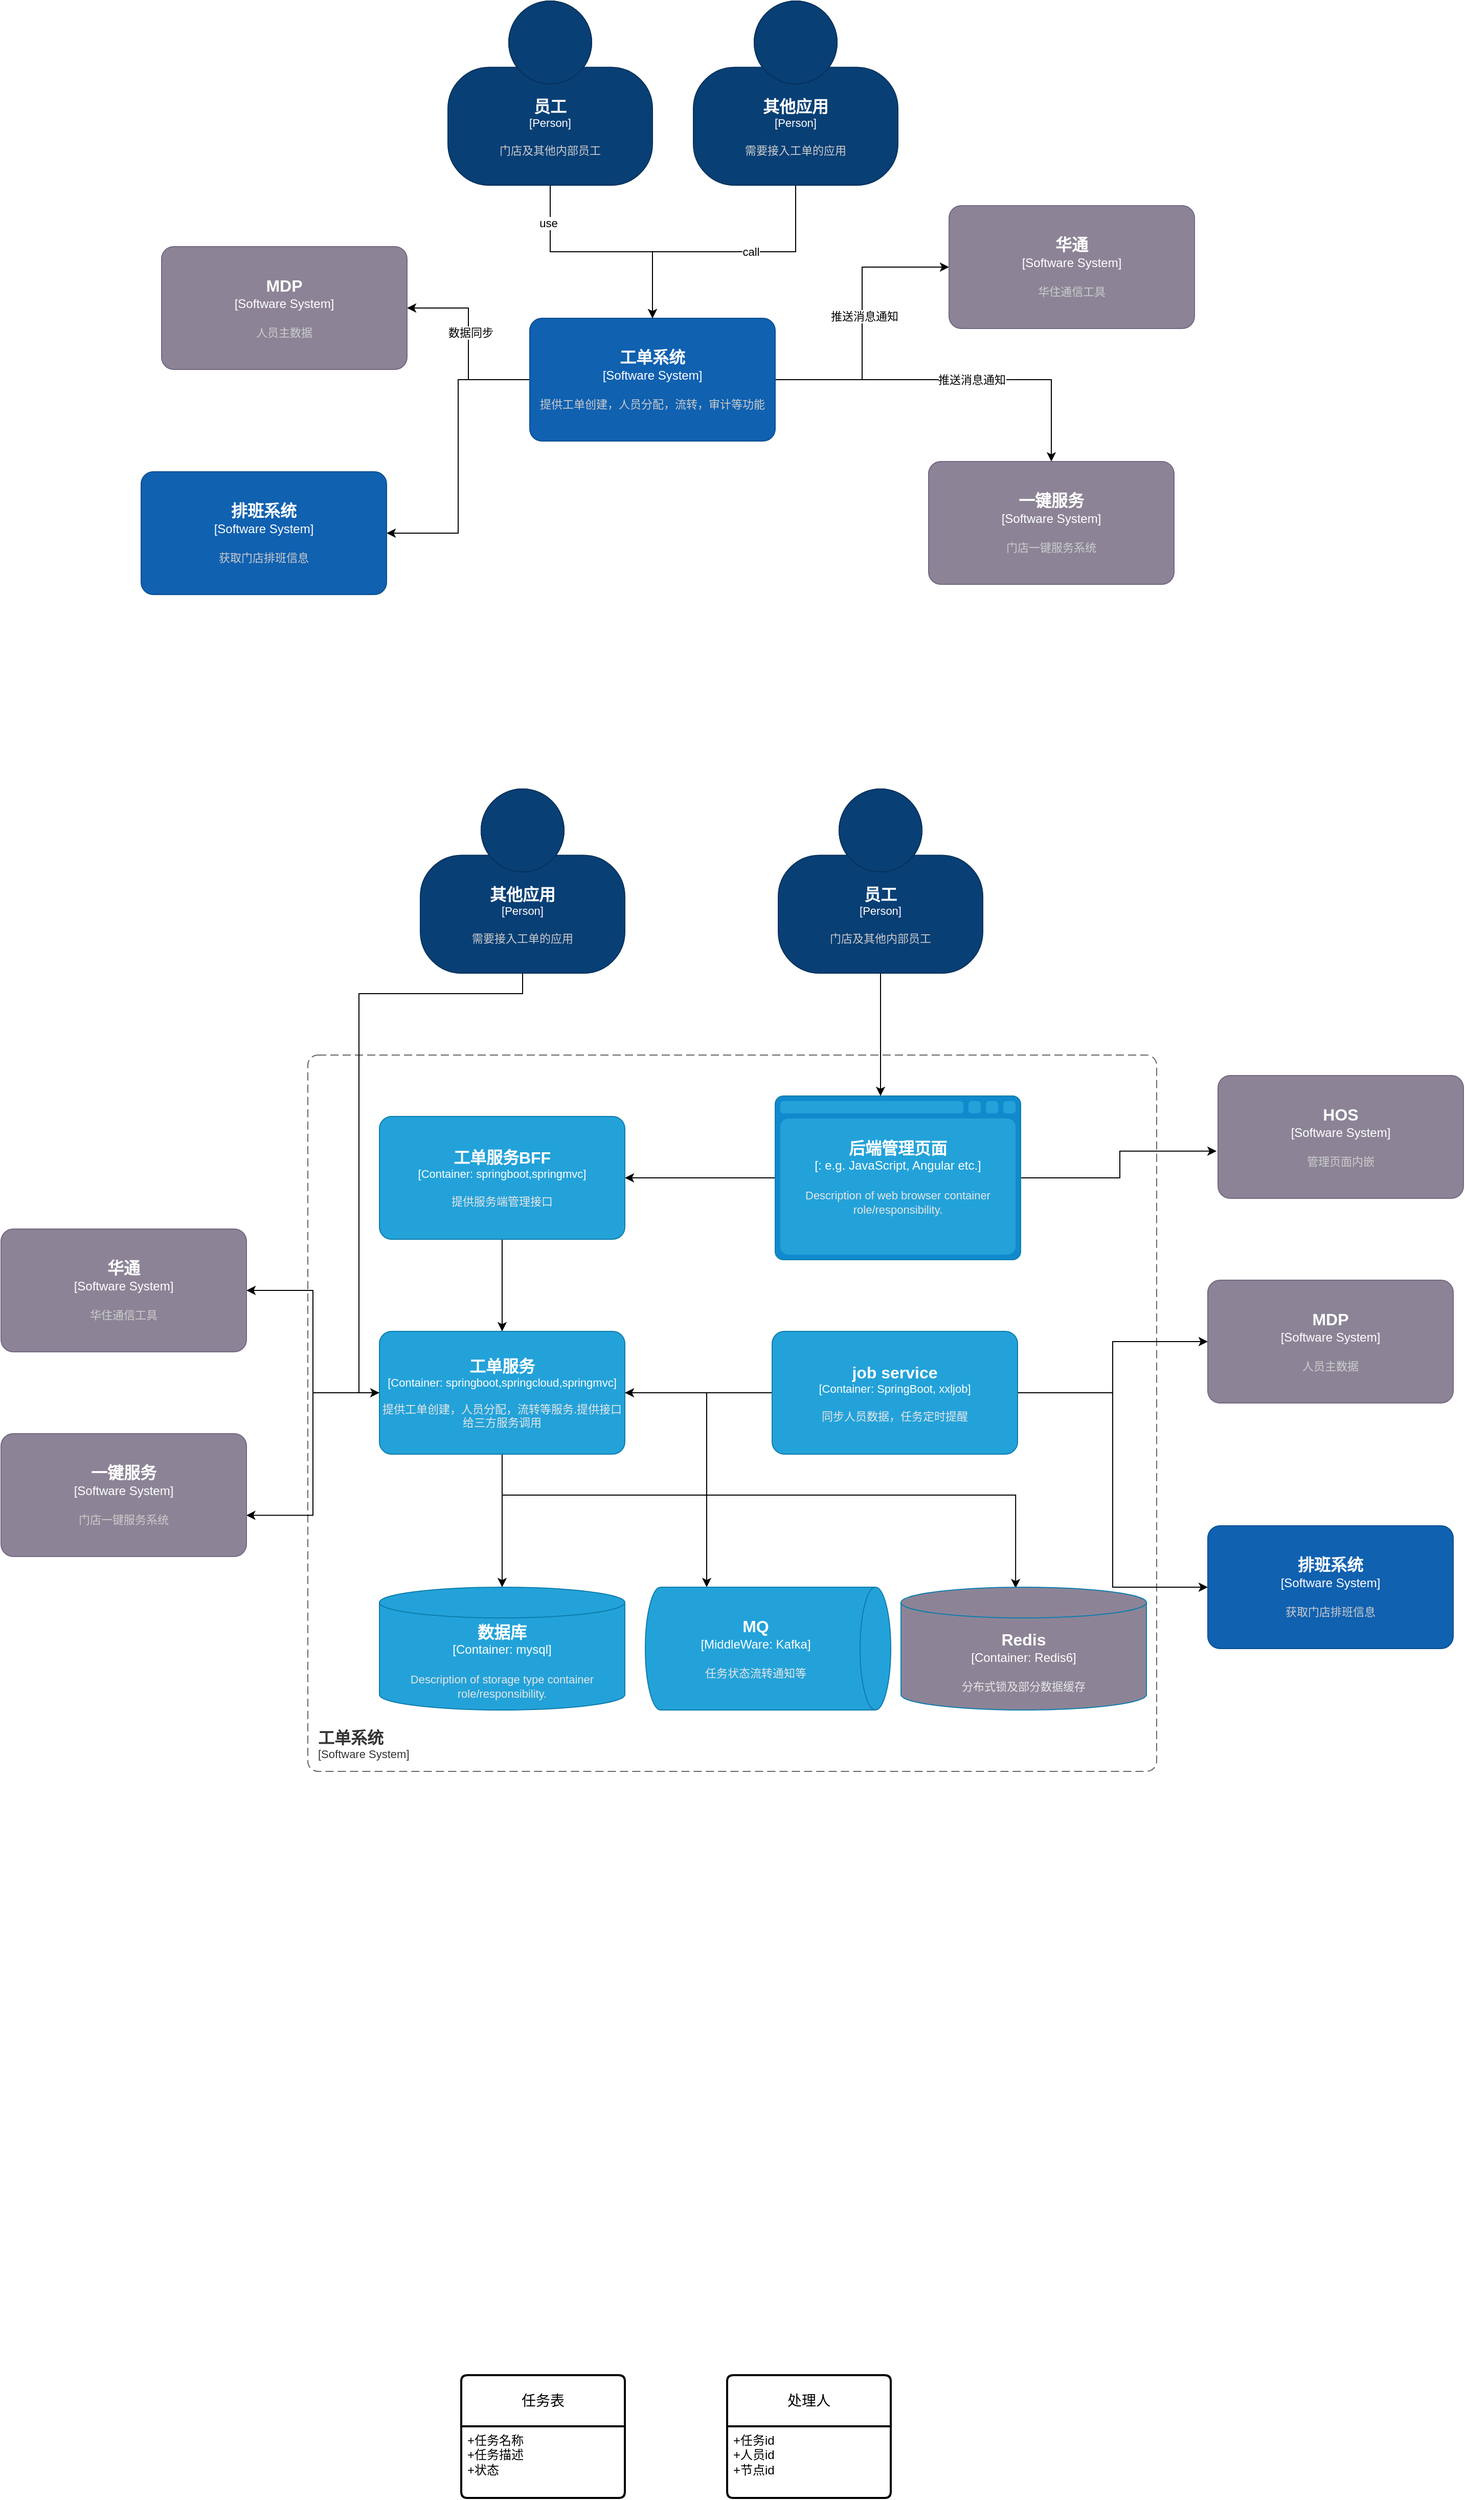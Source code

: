 <mxfile version="21.6.7" type="github">
  <diagram name="第 1 页" id="PIeniqU5bwOCqn_3mpyy">
    <mxGraphModel dx="2148" dy="889" grid="1" gridSize="10" guides="1" tooltips="1" connect="1" arrows="1" fold="1" page="1" pageScale="1" pageWidth="827" pageHeight="1169" math="0" shadow="0">
      <root>
        <mxCell id="0" />
        <mxCell id="1" parent="0" />
        <mxCell id="n75JgGG_GOEfqAFnkDep-7" style="edgeStyle=orthogonalEdgeStyle;rounded=0;orthogonalLoop=1;jettySize=auto;html=1;" edge="1" parent="1" source="n75JgGG_GOEfqAFnkDep-1" target="n75JgGG_GOEfqAFnkDep-4">
          <mxGeometry relative="1" as="geometry" />
        </mxCell>
        <mxCell id="n75JgGG_GOEfqAFnkDep-11" value="推送消息通知" style="edgeLabel;html=1;align=center;verticalAlign=middle;resizable=0;points=[];" vertex="1" connectable="0" parent="n75JgGG_GOEfqAFnkDep-7">
          <mxGeometry x="0.05" y="-2" relative="1" as="geometry">
            <mxPoint as="offset" />
          </mxGeometry>
        </mxCell>
        <mxCell id="n75JgGG_GOEfqAFnkDep-8" style="edgeStyle=orthogonalEdgeStyle;rounded=0;orthogonalLoop=1;jettySize=auto;html=1;" edge="1" parent="1" source="n75JgGG_GOEfqAFnkDep-1" target="n75JgGG_GOEfqAFnkDep-5">
          <mxGeometry relative="1" as="geometry" />
        </mxCell>
        <mxCell id="n75JgGG_GOEfqAFnkDep-12" value="推送消息通知" style="edgeLabel;html=1;align=center;verticalAlign=middle;resizable=0;points=[];" vertex="1" connectable="0" parent="n75JgGG_GOEfqAFnkDep-8">
          <mxGeometry x="0.098" relative="1" as="geometry">
            <mxPoint as="offset" />
          </mxGeometry>
        </mxCell>
        <mxCell id="n75JgGG_GOEfqAFnkDep-9" style="edgeStyle=orthogonalEdgeStyle;rounded=0;orthogonalLoop=1;jettySize=auto;html=1;entryX=1;entryY=0.5;entryDx=0;entryDy=0;entryPerimeter=0;" edge="1" parent="1" source="n75JgGG_GOEfqAFnkDep-1" target="n75JgGG_GOEfqAFnkDep-6">
          <mxGeometry relative="1" as="geometry" />
        </mxCell>
        <mxCell id="n75JgGG_GOEfqAFnkDep-10" value="数据同步" style="edgeLabel;html=1;align=center;verticalAlign=middle;resizable=0;points=[];" vertex="1" connectable="0" parent="n75JgGG_GOEfqAFnkDep-9">
          <mxGeometry x="0.114" y="-2" relative="1" as="geometry">
            <mxPoint as="offset" />
          </mxGeometry>
        </mxCell>
        <mxCell id="n75JgGG_GOEfqAFnkDep-14" style="edgeStyle=orthogonalEdgeStyle;rounded=0;orthogonalLoop=1;jettySize=auto;html=1;entryX=1;entryY=0.5;entryDx=0;entryDy=0;entryPerimeter=0;" edge="1" parent="1" source="n75JgGG_GOEfqAFnkDep-1" target="n75JgGG_GOEfqAFnkDep-13">
          <mxGeometry relative="1" as="geometry" />
        </mxCell>
        <object placeholders="1" c4Name="工单系统" c4Type="Software System" c4Description="提供工单创建，人员分配，流转，审计等功能" label="&lt;font style=&quot;font-size: 16px&quot;&gt;&lt;b&gt;%c4Name%&lt;/b&gt;&lt;/font&gt;&lt;div&gt;[%c4Type%]&lt;/div&gt;&lt;br&gt;&lt;div&gt;&lt;font style=&quot;font-size: 11px&quot;&gt;&lt;font color=&quot;#cccccc&quot;&gt;%c4Description%&lt;/font&gt;&lt;/div&gt;" id="n75JgGG_GOEfqAFnkDep-1">
          <mxCell style="rounded=1;whiteSpace=wrap;html=1;labelBackgroundColor=none;fillColor=#1061B0;fontColor=#ffffff;align=center;arcSize=10;strokeColor=#0D5091;metaEdit=1;resizable=0;points=[[0.25,0,0],[0.5,0,0],[0.75,0,0],[1,0.25,0],[1,0.5,0],[1,0.75,0],[0.75,1,0],[0.5,1,0],[0.25,1,0],[0,0.75,0],[0,0.5,0],[0,0.25,0]];" vertex="1" parent="1">
            <mxGeometry x="177" y="1070" width="240" height="120" as="geometry" />
          </mxCell>
        </object>
        <mxCell id="n75JgGG_GOEfqAFnkDep-3" style="edgeStyle=orthogonalEdgeStyle;rounded=0;orthogonalLoop=1;jettySize=auto;html=1;entryX=0.5;entryY=0;entryDx=0;entryDy=0;entryPerimeter=0;" edge="1" parent="1" source="n75JgGG_GOEfqAFnkDep-2" target="n75JgGG_GOEfqAFnkDep-1">
          <mxGeometry relative="1" as="geometry" />
        </mxCell>
        <mxCell id="n75JgGG_GOEfqAFnkDep-18" value="use" style="edgeLabel;html=1;align=center;verticalAlign=middle;resizable=0;points=[];" vertex="1" connectable="0" parent="n75JgGG_GOEfqAFnkDep-3">
          <mxGeometry x="-0.684" y="-2" relative="1" as="geometry">
            <mxPoint as="offset" />
          </mxGeometry>
        </mxCell>
        <object placeholders="1" c4Name="员工" c4Type="Person" c4Description="门店及其他内部员工" label="&lt;font style=&quot;font-size: 16px&quot;&gt;&lt;b&gt;%c4Name%&lt;/b&gt;&lt;/font&gt;&lt;div&gt;[%c4Type%]&lt;/div&gt;&lt;br&gt;&lt;div&gt;&lt;font style=&quot;font-size: 11px&quot;&gt;&lt;font color=&quot;#cccccc&quot;&gt;%c4Description%&lt;/font&gt;&lt;/div&gt;" id="n75JgGG_GOEfqAFnkDep-2">
          <mxCell style="html=1;fontSize=11;dashed=0;whiteSpace=wrap;fillColor=#083F75;strokeColor=#06315C;fontColor=#ffffff;shape=mxgraph.c4.person2;align=center;metaEdit=1;points=[[0.5,0,0],[1,0.5,0],[1,0.75,0],[0.75,1,0],[0.5,1,0],[0.25,1,0],[0,0.75,0],[0,0.5,0]];resizable=0;" vertex="1" parent="1">
            <mxGeometry x="97" y="760" width="200" height="180" as="geometry" />
          </mxCell>
        </object>
        <object placeholders="1" c4Name="华通" c4Type="Software System" c4Description="华住通信工具" label="&lt;font style=&quot;font-size: 16px&quot;&gt;&lt;b&gt;%c4Name%&lt;/b&gt;&lt;/font&gt;&lt;div&gt;[%c4Type%]&lt;/div&gt;&lt;br&gt;&lt;div&gt;&lt;font style=&quot;font-size: 11px&quot;&gt;&lt;font color=&quot;#cccccc&quot;&gt;%c4Description%&lt;/font&gt;&lt;/div&gt;" id="n75JgGG_GOEfqAFnkDep-4">
          <mxCell style="rounded=1;whiteSpace=wrap;html=1;labelBackgroundColor=none;fillColor=#8C8496;fontColor=#ffffff;align=center;arcSize=10;strokeColor=#736782;metaEdit=1;resizable=0;points=[[0.25,0,0],[0.5,0,0],[0.75,0,0],[1,0.25,0],[1,0.5,0],[1,0.75,0],[0.75,1,0],[0.5,1,0],[0.25,1,0],[0,0.75,0],[0,0.5,0],[0,0.25,0]];" vertex="1" parent="1">
            <mxGeometry x="587" y="960" width="240" height="120" as="geometry" />
          </mxCell>
        </object>
        <object placeholders="1" c4Name="一键服务" c4Type="Software System" c4Description="门店一键服务系统" label="&lt;font style=&quot;font-size: 16px&quot;&gt;&lt;b&gt;%c4Name%&lt;/b&gt;&lt;/font&gt;&lt;div&gt;[%c4Type%]&lt;/div&gt;&lt;br&gt;&lt;div&gt;&lt;font style=&quot;font-size: 11px&quot;&gt;&lt;font color=&quot;#cccccc&quot;&gt;%c4Description%&lt;/font&gt;&lt;/div&gt;" id="n75JgGG_GOEfqAFnkDep-5">
          <mxCell style="rounded=1;whiteSpace=wrap;html=1;labelBackgroundColor=none;fillColor=#8C8496;fontColor=#ffffff;align=center;arcSize=10;strokeColor=#736782;metaEdit=1;resizable=0;points=[[0.25,0,0],[0.5,0,0],[0.75,0,0],[1,0.25,0],[1,0.5,0],[1,0.75,0],[0.75,1,0],[0.5,1,0],[0.25,1,0],[0,0.75,0],[0,0.5,0],[0,0.25,0]];" vertex="1" parent="1">
            <mxGeometry x="567" y="1210" width="240" height="120" as="geometry" />
          </mxCell>
        </object>
        <object placeholders="1" c4Name="MDP" c4Type="Software System" c4Description="人员主数据" label="&lt;font style=&quot;font-size: 16px&quot;&gt;&lt;b&gt;%c4Name%&lt;/b&gt;&lt;/font&gt;&lt;div&gt;[%c4Type%]&lt;/div&gt;&lt;br&gt;&lt;div&gt;&lt;font style=&quot;font-size: 11px&quot;&gt;&lt;font color=&quot;#cccccc&quot;&gt;%c4Description%&lt;/font&gt;&lt;/div&gt;" id="n75JgGG_GOEfqAFnkDep-6">
          <mxCell style="rounded=1;whiteSpace=wrap;html=1;labelBackgroundColor=none;fillColor=#8C8496;fontColor=#ffffff;align=center;arcSize=10;strokeColor=#736782;metaEdit=1;resizable=0;points=[[0.25,0,0],[0.5,0,0],[0.75,0,0],[1,0.25,0],[1,0.5,0],[1,0.75,0],[0.75,1,0],[0.5,1,0],[0.25,1,0],[0,0.75,0],[0,0.5,0],[0,0.25,0]];" vertex="1" parent="1">
            <mxGeometry x="-183" y="1000" width="240" height="120" as="geometry" />
          </mxCell>
        </object>
        <object placeholders="1" c4Name="排班系统" c4Type="Software System" c4Description="获取门店排班信息" label="&lt;font style=&quot;font-size: 16px&quot;&gt;&lt;b&gt;%c4Name%&lt;/b&gt;&lt;/font&gt;&lt;div&gt;[%c4Type%]&lt;/div&gt;&lt;br&gt;&lt;div&gt;&lt;font style=&quot;font-size: 11px&quot;&gt;&lt;font color=&quot;#cccccc&quot;&gt;%c4Description%&lt;/font&gt;&lt;/div&gt;" id="n75JgGG_GOEfqAFnkDep-13">
          <mxCell style="rounded=1;whiteSpace=wrap;html=1;labelBackgroundColor=none;fillColor=#1061B0;fontColor=#ffffff;align=center;arcSize=10;strokeColor=#0D5091;metaEdit=1;resizable=0;points=[[0.25,0,0],[0.5,0,0],[0.75,0,0],[1,0.25,0],[1,0.5,0],[1,0.75,0],[0.75,1,0],[0.5,1,0],[0.25,1,0],[0,0.75,0],[0,0.5,0],[0,0.25,0]];" vertex="1" parent="1">
            <mxGeometry x="-203" y="1220" width="240" height="120" as="geometry" />
          </mxCell>
        </object>
        <mxCell id="n75JgGG_GOEfqAFnkDep-16" style="edgeStyle=orthogonalEdgeStyle;rounded=0;orthogonalLoop=1;jettySize=auto;html=1;entryX=0.5;entryY=0;entryDx=0;entryDy=0;entryPerimeter=0;" edge="1" parent="1" source="n75JgGG_GOEfqAFnkDep-15" target="n75JgGG_GOEfqAFnkDep-1">
          <mxGeometry relative="1" as="geometry" />
        </mxCell>
        <mxCell id="n75JgGG_GOEfqAFnkDep-17" value="call" style="edgeLabel;html=1;align=center;verticalAlign=middle;resizable=0;points=[];" vertex="1" connectable="0" parent="n75JgGG_GOEfqAFnkDep-16">
          <mxGeometry x="-0.193" relative="1" as="geometry">
            <mxPoint as="offset" />
          </mxGeometry>
        </mxCell>
        <object placeholders="1" c4Name="其他应用" c4Type="Person" c4Description="需要接入工单的应用" label="&lt;font style=&quot;font-size: 16px&quot;&gt;&lt;b&gt;%c4Name%&lt;/b&gt;&lt;/font&gt;&lt;div&gt;[%c4Type%]&lt;/div&gt;&lt;br&gt;&lt;div&gt;&lt;font style=&quot;font-size: 11px&quot;&gt;&lt;font color=&quot;#cccccc&quot;&gt;%c4Description%&lt;/font&gt;&lt;/div&gt;" id="n75JgGG_GOEfqAFnkDep-15">
          <mxCell style="html=1;fontSize=11;dashed=0;whiteSpace=wrap;fillColor=#083F75;strokeColor=#06315C;fontColor=#ffffff;shape=mxgraph.c4.person2;align=center;metaEdit=1;points=[[0.5,0,0],[1,0.5,0],[1,0.75,0],[0.75,1,0],[0.5,1,0],[0.25,1,0],[0,0.75,0],[0,0.5,0]];resizable=0;" vertex="1" parent="1">
            <mxGeometry x="337" y="760" width="200" height="180" as="geometry" />
          </mxCell>
        </object>
        <object placeholders="1" c4Name="工单系统" c4Type="SystemScopeBoundary" c4Application="Software System" label="&lt;font style=&quot;font-size: 16px&quot;&gt;&lt;b&gt;&lt;div style=&quot;text-align: left&quot;&gt;%c4Name%&lt;/div&gt;&lt;/b&gt;&lt;/font&gt;&lt;div style=&quot;text-align: left&quot;&gt;[%c4Application%]&lt;/div&gt;" id="n75JgGG_GOEfqAFnkDep-19">
          <mxCell style="rounded=1;fontSize=11;whiteSpace=wrap;html=1;dashed=1;arcSize=20;fillColor=none;strokeColor=#666666;fontColor=#333333;labelBackgroundColor=none;align=left;verticalAlign=bottom;labelBorderColor=none;spacingTop=0;spacing=10;dashPattern=8 4;metaEdit=1;rotatable=0;perimeter=rectanglePerimeter;noLabel=0;labelPadding=0;allowArrows=0;connectable=0;expand=0;recursiveResize=0;editable=1;pointerEvents=0;absoluteArcSize=1;points=[[0.25,0,0],[0.5,0,0],[0.75,0,0],[1,0.25,0],[1,0.5,0],[1,0.75,0],[0.75,1,0],[0.5,1,0],[0.25,1,0],[0,0.75,0],[0,0.5,0],[0,0.25,0]];" vertex="1" parent="1">
            <mxGeometry x="-40" y="1790" width="830" height="700" as="geometry" />
          </mxCell>
        </object>
        <mxCell id="n75JgGG_GOEfqAFnkDep-55" style="edgeStyle=orthogonalEdgeStyle;rounded=0;orthogonalLoop=1;jettySize=auto;html=1;entryX=0.999;entryY=0.665;entryDx=0;entryDy=0;entryPerimeter=0;" edge="1" parent="1" source="n75JgGG_GOEfqAFnkDep-20" target="n75JgGG_GOEfqAFnkDep-54">
          <mxGeometry relative="1" as="geometry" />
        </mxCell>
        <mxCell id="n75JgGG_GOEfqAFnkDep-57" style="edgeStyle=orthogonalEdgeStyle;rounded=0;orthogonalLoop=1;jettySize=auto;html=1;" edge="1" parent="1" source="n75JgGG_GOEfqAFnkDep-20" target="n75JgGG_GOEfqAFnkDep-21">
          <mxGeometry relative="1" as="geometry" />
        </mxCell>
        <mxCell id="n75JgGG_GOEfqAFnkDep-58" style="edgeStyle=orthogonalEdgeStyle;rounded=0;orthogonalLoop=1;jettySize=auto;html=1;" edge="1" parent="1" source="n75JgGG_GOEfqAFnkDep-20" target="n75JgGG_GOEfqAFnkDep-22">
          <mxGeometry relative="1" as="geometry">
            <Array as="points">
              <mxPoint x="350" y="2120" />
            </Array>
          </mxGeometry>
        </mxCell>
        <mxCell id="n75JgGG_GOEfqAFnkDep-61" style="edgeStyle=orthogonalEdgeStyle;rounded=0;orthogonalLoop=1;jettySize=auto;html=1;entryX=1;entryY=0.5;entryDx=0;entryDy=0;entryPerimeter=0;" edge="1" parent="1" source="n75JgGG_GOEfqAFnkDep-20" target="n75JgGG_GOEfqAFnkDep-53">
          <mxGeometry relative="1" as="geometry" />
        </mxCell>
        <mxCell id="n75JgGG_GOEfqAFnkDep-63" style="edgeStyle=orthogonalEdgeStyle;rounded=0;orthogonalLoop=1;jettySize=auto;html=1;entryX=0.467;entryY=0.008;entryDx=0;entryDy=0;entryPerimeter=0;" edge="1" parent="1" source="n75JgGG_GOEfqAFnkDep-20" target="n75JgGG_GOEfqAFnkDep-62">
          <mxGeometry relative="1" as="geometry">
            <Array as="points">
              <mxPoint x="150" y="2220" />
              <mxPoint x="652" y="2220" />
            </Array>
          </mxGeometry>
        </mxCell>
        <object placeholders="1" c4Name="工单服务" c4Type="Container" c4Technology="springboot,springcloud,springmvc" c4Description="提供工单创建，人员分配，流转等服务.提供接口给三方服务调用" label="&lt;font style=&quot;font-size: 16px&quot;&gt;&lt;b&gt;%c4Name%&lt;/b&gt;&lt;/font&gt;&lt;div&gt;[%c4Type%: %c4Technology%]&lt;/div&gt;&lt;br&gt;&lt;div&gt;&lt;font style=&quot;font-size: 11px&quot;&gt;&lt;font color=&quot;#E6E6E6&quot;&gt;%c4Description%&lt;/font&gt;&lt;/div&gt;" id="n75JgGG_GOEfqAFnkDep-20">
          <mxCell style="rounded=1;whiteSpace=wrap;html=1;fontSize=11;labelBackgroundColor=none;fillColor=#23A2D9;fontColor=#ffffff;align=center;arcSize=10;strokeColor=#0E7DAD;metaEdit=1;resizable=0;points=[[0.25,0,0],[0.5,0,0],[0.75,0,0],[1,0.25,0],[1,0.5,0],[1,0.75,0],[0.75,1,0],[0.5,1,0],[0.25,1,0],[0,0.75,0],[0,0.5,0],[0,0.25,0]];" vertex="1" parent="1">
            <mxGeometry x="30" y="2060" width="240" height="120" as="geometry" />
          </mxCell>
        </object>
        <object placeholders="1" c4Type="数据库" c4Container="Container" c4Technology="mysql" c4Description="Description of storage type container role/responsibility." label="&lt;font style=&quot;font-size: 16px&quot;&gt;&lt;b&gt;%c4Type%&lt;/b&gt;&lt;/font&gt;&lt;div&gt;[%c4Container%:&amp;nbsp;%c4Technology%]&lt;/div&gt;&lt;br&gt;&lt;div&gt;&lt;font style=&quot;font-size: 11px&quot;&gt;&lt;font color=&quot;#E6E6E6&quot;&gt;%c4Description%&lt;/font&gt;&lt;/div&gt;" id="n75JgGG_GOEfqAFnkDep-21">
          <mxCell style="shape=cylinder3;size=15;whiteSpace=wrap;html=1;boundedLbl=1;rounded=0;labelBackgroundColor=none;fillColor=#23A2D9;fontSize=12;fontColor=#ffffff;align=center;strokeColor=#0E7DAD;metaEdit=1;points=[[0.5,0,0],[1,0.25,0],[1,0.5,0],[1,0.75,0],[0.5,1,0],[0,0.75,0],[0,0.5,0],[0,0.25,0]];resizable=0;" vertex="1" parent="1">
            <mxGeometry x="30" y="2310" width="240" height="120" as="geometry" />
          </mxCell>
        </object>
        <object placeholders="1" c4Type="MQ" c4Container="MiddleWare" c4Technology="Kafka" c4Description="任务状态流转通知等" label="&lt;font style=&quot;font-size: 16px&quot;&gt;&lt;b&gt;%c4Type%&lt;/b&gt;&lt;/font&gt;&lt;div&gt;[%c4Container%:&amp;nbsp;%c4Technology%]&lt;/div&gt;&lt;br&gt;&lt;div&gt;&lt;font style=&quot;font-size: 11px&quot;&gt;&lt;font color=&quot;#E6E6E6&quot;&gt;%c4Description%&lt;/font&gt;&lt;/div&gt;" id="n75JgGG_GOEfqAFnkDep-22">
          <mxCell style="shape=cylinder3;size=15;direction=south;whiteSpace=wrap;html=1;boundedLbl=1;rounded=0;labelBackgroundColor=none;fillColor=#23A2D9;fontSize=12;fontColor=#ffffff;align=center;strokeColor=#0E7DAD;metaEdit=1;points=[[0.5,0,0],[1,0.25,0],[1,0.5,0],[1,0.75,0],[0.5,1,0],[0,0.75,0],[0,0.5,0],[0,0.25,0]];resizable=0;" vertex="1" parent="1">
            <mxGeometry x="290" y="2310" width="240" height="120" as="geometry" />
          </mxCell>
        </object>
        <mxCell id="n75JgGG_GOEfqAFnkDep-69" style="edgeStyle=orthogonalEdgeStyle;rounded=0;orthogonalLoop=1;jettySize=auto;html=1;entryX=1;entryY=0.5;entryDx=0;entryDy=0;entryPerimeter=0;" edge="1" parent="1" source="n75JgGG_GOEfqAFnkDep-23" target="n75JgGG_GOEfqAFnkDep-33">
          <mxGeometry relative="1" as="geometry" />
        </mxCell>
        <mxCell id="n75JgGG_GOEfqAFnkDep-72" style="edgeStyle=orthogonalEdgeStyle;rounded=0;orthogonalLoop=1;jettySize=auto;html=1;entryX=-0.006;entryY=0.616;entryDx=0;entryDy=0;entryPerimeter=0;" edge="1" parent="1" source="n75JgGG_GOEfqAFnkDep-23" target="n75JgGG_GOEfqAFnkDep-71">
          <mxGeometry relative="1" as="geometry">
            <Array as="points">
              <mxPoint x="754" y="1910" />
              <mxPoint x="754" y="1884" />
            </Array>
          </mxGeometry>
        </mxCell>
        <object placeholders="1" c4Type="后端管理页面" c4Container="" c4Technology="e.g. JavaScript, Angular etc." c4Description="Description of web browser container role/responsibility." label="&lt;font style=&quot;font-size: 16px&quot;&gt;&lt;b&gt;%c4Type%&lt;/b&gt;&lt;/font&gt;&lt;div&gt;[%c4Container%:&amp;nbsp;%c4Technology%]&lt;/div&gt;&lt;br&gt;&lt;div&gt;&lt;font style=&quot;font-size: 11px&quot;&gt;&lt;font color=&quot;#E6E6E6&quot;&gt;%c4Description%&lt;/font&gt;&lt;/div&gt;" id="n75JgGG_GOEfqAFnkDep-23">
          <mxCell style="shape=mxgraph.c4.webBrowserContainer2;whiteSpace=wrap;html=1;boundedLbl=1;rounded=0;labelBackgroundColor=none;strokeColor=#118ACD;fillColor=#23A2D9;strokeColor=#118ACD;strokeColor2=#0E7DAD;fontSize=12;fontColor=#ffffff;align=center;metaEdit=1;points=[[0.5,0,0],[1,0.25,0],[1,0.5,0],[1,0.75,0],[0.5,1,0],[0,0.75,0],[0,0.5,0],[0,0.25,0]];resizable=0;" vertex="1" parent="1">
            <mxGeometry x="417" y="1830" width="240" height="160" as="geometry" />
          </mxCell>
        </object>
        <mxCell id="n75JgGG_GOEfqAFnkDep-31" style="edgeStyle=orthogonalEdgeStyle;rounded=0;orthogonalLoop=1;jettySize=auto;html=1;entryX=0;entryY=0.5;entryDx=0;entryDy=0;entryPerimeter=0;" edge="1" parent="1" source="n75JgGG_GOEfqAFnkDep-24" target="n75JgGG_GOEfqAFnkDep-30">
          <mxGeometry relative="1" as="geometry" />
        </mxCell>
        <mxCell id="n75JgGG_GOEfqAFnkDep-39" style="edgeStyle=orthogonalEdgeStyle;rounded=0;orthogonalLoop=1;jettySize=auto;html=1;entryX=0;entryY=0.5;entryDx=0;entryDy=0;entryPerimeter=0;" edge="1" parent="1" source="n75JgGG_GOEfqAFnkDep-24" target="n75JgGG_GOEfqAFnkDep-38">
          <mxGeometry relative="1" as="geometry" />
        </mxCell>
        <mxCell id="n75JgGG_GOEfqAFnkDep-56" style="edgeStyle=orthogonalEdgeStyle;rounded=0;orthogonalLoop=1;jettySize=auto;html=1;entryX=1;entryY=0.5;entryDx=0;entryDy=0;entryPerimeter=0;" edge="1" parent="1" source="n75JgGG_GOEfqAFnkDep-24" target="n75JgGG_GOEfqAFnkDep-20">
          <mxGeometry relative="1" as="geometry" />
        </mxCell>
        <object placeholders="1" c4Name="job service" c4Type="Container" c4Technology="SpringBoot, xxljob" c4Description="同步人员数据，任务定时提醒" label="&lt;font style=&quot;font-size: 16px&quot;&gt;&lt;b&gt;%c4Name%&lt;/b&gt;&lt;/font&gt;&lt;div&gt;[%c4Type%: %c4Technology%]&lt;/div&gt;&lt;br&gt;&lt;div&gt;&lt;font style=&quot;font-size: 11px&quot;&gt;&lt;font color=&quot;#E6E6E6&quot;&gt;%c4Description%&lt;/font&gt;&lt;/div&gt;" id="n75JgGG_GOEfqAFnkDep-24">
          <mxCell style="rounded=1;whiteSpace=wrap;html=1;fontSize=11;labelBackgroundColor=none;fillColor=#23A2D9;fontColor=#ffffff;align=center;arcSize=10;strokeColor=#0E7DAD;metaEdit=1;resizable=0;points=[[0.25,0,0],[0.5,0,0],[0.75,0,0],[1,0.25,0],[1,0.5,0],[1,0.75,0],[0.75,1,0],[0.5,1,0],[0.25,1,0],[0,0.75,0],[0,0.5,0],[0,0.25,0]];" vertex="1" parent="1">
            <mxGeometry x="414" y="2060" width="240" height="120" as="geometry" />
          </mxCell>
        </object>
        <object placeholders="1" c4Name="MDP" c4Type="Software System" c4Description="人员主数据" label="&lt;font style=&quot;font-size: 16px&quot;&gt;&lt;b&gt;%c4Name%&lt;/b&gt;&lt;/font&gt;&lt;div&gt;[%c4Type%]&lt;/div&gt;&lt;br&gt;&lt;div&gt;&lt;font style=&quot;font-size: 11px&quot;&gt;&lt;font color=&quot;#cccccc&quot;&gt;%c4Description%&lt;/font&gt;&lt;/div&gt;" id="n75JgGG_GOEfqAFnkDep-30">
          <mxCell style="rounded=1;whiteSpace=wrap;html=1;labelBackgroundColor=none;fillColor=#8C8496;fontColor=#ffffff;align=center;arcSize=10;strokeColor=#736782;metaEdit=1;resizable=0;points=[[0.25,0,0],[0.5,0,0],[0.75,0,0],[1,0.25,0],[1,0.5,0],[1,0.75,0],[0.75,1,0],[0.5,1,0],[0.25,1,0],[0,0.75,0],[0,0.5,0],[0,0.25,0]];" vertex="1" parent="1">
            <mxGeometry x="840" y="2010" width="240" height="120" as="geometry" />
          </mxCell>
        </object>
        <mxCell id="n75JgGG_GOEfqAFnkDep-68" style="edgeStyle=orthogonalEdgeStyle;rounded=0;orthogonalLoop=1;jettySize=auto;html=1;entryX=0.5;entryY=0;entryDx=0;entryDy=0;entryPerimeter=0;" edge="1" parent="1" source="n75JgGG_GOEfqAFnkDep-33" target="n75JgGG_GOEfqAFnkDep-20">
          <mxGeometry relative="1" as="geometry" />
        </mxCell>
        <object placeholders="1" c4Name="工单服务BFF" c4Type="Container" c4Technology="springboot,springmvc" c4Description="提供服务端管理接口" label="&lt;font style=&quot;font-size: 16px&quot;&gt;&lt;b&gt;%c4Name%&lt;/b&gt;&lt;/font&gt;&lt;div&gt;[%c4Type%: %c4Technology%]&lt;/div&gt;&lt;br&gt;&lt;div&gt;&lt;font style=&quot;font-size: 11px&quot;&gt;&lt;font color=&quot;#E6E6E6&quot;&gt;%c4Description%&lt;/font&gt;&lt;/div&gt;" id="n75JgGG_GOEfqAFnkDep-33">
          <mxCell style="rounded=1;whiteSpace=wrap;html=1;fontSize=11;labelBackgroundColor=none;fillColor=#23A2D9;fontColor=#ffffff;align=center;arcSize=10;strokeColor=#0E7DAD;metaEdit=1;resizable=0;points=[[0.25,0,0],[0.5,0,0],[0.75,0,0],[1,0.25,0],[1,0.5,0],[1,0.75,0],[0.75,1,0],[0.5,1,0],[0.25,1,0],[0,0.75,0],[0,0.5,0],[0,0.25,0]];" vertex="1" parent="1">
            <mxGeometry x="30" y="1850" width="240" height="120" as="geometry" />
          </mxCell>
        </object>
        <object placeholders="1" c4Name="排班系统" c4Type="Software System" c4Description="获取门店排班信息" label="&lt;font style=&quot;font-size: 16px&quot;&gt;&lt;b&gt;%c4Name%&lt;/b&gt;&lt;/font&gt;&lt;div&gt;[%c4Type%]&lt;/div&gt;&lt;br&gt;&lt;div&gt;&lt;font style=&quot;font-size: 11px&quot;&gt;&lt;font color=&quot;#cccccc&quot;&gt;%c4Description%&lt;/font&gt;&lt;/div&gt;" id="n75JgGG_GOEfqAFnkDep-38">
          <mxCell style="rounded=1;whiteSpace=wrap;html=1;labelBackgroundColor=none;fillColor=#1061B0;fontColor=#ffffff;align=center;arcSize=10;strokeColor=#0D5091;metaEdit=1;resizable=0;points=[[0.25,0,0],[0.5,0,0],[0.75,0,0],[1,0.25,0],[1,0.5,0],[1,0.75,0],[0.75,1,0],[0.5,1,0],[0.25,1,0],[0,0.75,0],[0,0.5,0],[0,0.25,0]];" vertex="1" parent="1">
            <mxGeometry x="840" y="2250" width="240" height="120" as="geometry" />
          </mxCell>
        </object>
        <object placeholders="1" c4Name="华通" c4Type="Software System" c4Description="华住通信工具" label="&lt;font style=&quot;font-size: 16px&quot;&gt;&lt;b&gt;%c4Name%&lt;/b&gt;&lt;/font&gt;&lt;div&gt;[%c4Type%]&lt;/div&gt;&lt;br&gt;&lt;div&gt;&lt;font style=&quot;font-size: 11px&quot;&gt;&lt;font color=&quot;#cccccc&quot;&gt;%c4Description%&lt;/font&gt;&lt;/div&gt;" id="n75JgGG_GOEfqAFnkDep-53">
          <mxCell style="rounded=1;whiteSpace=wrap;html=1;labelBackgroundColor=none;fillColor=#8C8496;fontColor=#ffffff;align=center;arcSize=10;strokeColor=#736782;metaEdit=1;resizable=0;points=[[0.25,0,0],[0.5,0,0],[0.75,0,0],[1,0.25,0],[1,0.5,0],[1,0.75,0],[0.75,1,0],[0.5,1,0],[0.25,1,0],[0,0.75,0],[0,0.5,0],[0,0.25,0]];" vertex="1" parent="1">
            <mxGeometry x="-340" y="1960" width="240" height="120" as="geometry" />
          </mxCell>
        </object>
        <object placeholders="1" c4Name="一键服务" c4Type="Software System" c4Description="门店一键服务系统" label="&lt;font style=&quot;font-size: 16px&quot;&gt;&lt;b&gt;%c4Name%&lt;/b&gt;&lt;/font&gt;&lt;div&gt;[%c4Type%]&lt;/div&gt;&lt;br&gt;&lt;div&gt;&lt;font style=&quot;font-size: 11px&quot;&gt;&lt;font color=&quot;#cccccc&quot;&gt;%c4Description%&lt;/font&gt;&lt;/div&gt;" id="n75JgGG_GOEfqAFnkDep-54">
          <mxCell style="rounded=1;whiteSpace=wrap;html=1;labelBackgroundColor=none;fillColor=#8C8496;fontColor=#ffffff;align=center;arcSize=10;strokeColor=#736782;metaEdit=1;resizable=0;points=[[0.25,0,0],[0.5,0,0],[0.75,0,0],[1,0.25,0],[1,0.5,0],[1,0.75,0],[0.75,1,0],[0.5,1,0],[0.25,1,0],[0,0.75,0],[0,0.5,0],[0,0.25,0]];" vertex="1" parent="1">
            <mxGeometry x="-340" y="2160" width="240" height="120" as="geometry" />
          </mxCell>
        </object>
        <object placeholders="1" c4Type="Redis" c4Container="Container" c4Technology="Redis6" c4Description="分布式锁及部分数据缓存" label="&lt;font style=&quot;font-size: 16px&quot;&gt;&lt;b&gt;%c4Type%&lt;/b&gt;&lt;/font&gt;&lt;div&gt;[%c4Container%:&amp;nbsp;%c4Technology%]&lt;/div&gt;&lt;br&gt;&lt;div&gt;&lt;font style=&quot;font-size: 11px&quot;&gt;&lt;font color=&quot;#E6E6E6&quot;&gt;%c4Description%&lt;/font&gt;&lt;/div&gt;" id="n75JgGG_GOEfqAFnkDep-62">
          <mxCell style="shape=cylinder3;size=15;whiteSpace=wrap;html=1;boundedLbl=1;rounded=0;labelBackgroundColor=none;fillColor=#8C8496;fontSize=12;fontColor=#ffffff;align=center;strokeColor=#0E7DAD;metaEdit=1;points=[[0.5,0,0],[1,0.25,0],[1,0.5,0],[1,0.75,0],[0.5,1,0],[0,0.75,0],[0,0.5,0],[0,0.25,0]];resizable=0;" vertex="1" parent="1">
            <mxGeometry x="540" y="2310" width="240" height="120" as="geometry" />
          </mxCell>
        </object>
        <mxCell id="n75JgGG_GOEfqAFnkDep-70" style="edgeStyle=orthogonalEdgeStyle;rounded=0;orthogonalLoop=1;jettySize=auto;html=1;" edge="1" parent="1" source="n75JgGG_GOEfqAFnkDep-64">
          <mxGeometry relative="1" as="geometry">
            <mxPoint x="520.0" y="1830" as="targetPoint" />
          </mxGeometry>
        </mxCell>
        <object placeholders="1" c4Name="员工" c4Type="Person" c4Description="门店及其他内部员工" label="&lt;font style=&quot;font-size: 16px&quot;&gt;&lt;b&gt;%c4Name%&lt;/b&gt;&lt;/font&gt;&lt;div&gt;[%c4Type%]&lt;/div&gt;&lt;br&gt;&lt;div&gt;&lt;font style=&quot;font-size: 11px&quot;&gt;&lt;font color=&quot;#cccccc&quot;&gt;%c4Description%&lt;/font&gt;&lt;/div&gt;" id="n75JgGG_GOEfqAFnkDep-64">
          <mxCell style="html=1;fontSize=11;dashed=0;whiteSpace=wrap;fillColor=#083F75;strokeColor=#06315C;fontColor=#ffffff;shape=mxgraph.c4.person2;align=center;metaEdit=1;points=[[0.5,0,0],[1,0.5,0],[1,0.75,0],[0.75,1,0],[0.5,1,0],[0.25,1,0],[0,0.75,0],[0,0.5,0]];resizable=0;" vertex="1" parent="1">
            <mxGeometry x="420" y="1530" width="200" height="180" as="geometry" />
          </mxCell>
        </object>
        <mxCell id="n75JgGG_GOEfqAFnkDep-67" style="edgeStyle=orthogonalEdgeStyle;rounded=0;orthogonalLoop=1;jettySize=auto;html=1;exitX=0.5;exitY=1;exitDx=0;exitDy=0;exitPerimeter=0;" edge="1" parent="1" source="n75JgGG_GOEfqAFnkDep-66" target="n75JgGG_GOEfqAFnkDep-20">
          <mxGeometry relative="1" as="geometry">
            <Array as="points">
              <mxPoint x="170" y="1730" />
              <mxPoint x="10" y="1730" />
              <mxPoint x="10" y="2120" />
            </Array>
          </mxGeometry>
        </mxCell>
        <object placeholders="1" c4Name="其他应用" c4Type="Person" c4Description="需要接入工单的应用" label="&lt;font style=&quot;font-size: 16px&quot;&gt;&lt;b&gt;%c4Name%&lt;/b&gt;&lt;/font&gt;&lt;div&gt;[%c4Type%]&lt;/div&gt;&lt;br&gt;&lt;div&gt;&lt;font style=&quot;font-size: 11px&quot;&gt;&lt;font color=&quot;#cccccc&quot;&gt;%c4Description%&lt;/font&gt;&lt;/div&gt;" id="n75JgGG_GOEfqAFnkDep-66">
          <mxCell style="html=1;fontSize=11;dashed=0;whiteSpace=wrap;fillColor=#083F75;strokeColor=#06315C;fontColor=#ffffff;shape=mxgraph.c4.person2;align=center;metaEdit=1;points=[[0.5,0,0],[1,0.5,0],[1,0.75,0],[0.75,1,0],[0.5,1,0],[0.25,1,0],[0,0.75,0],[0,0.5,0]];resizable=0;" vertex="1" parent="1">
            <mxGeometry x="70" y="1530" width="200" height="180" as="geometry" />
          </mxCell>
        </object>
        <object placeholders="1" c4Name="HOS" c4Type="Software System" c4Description="管理页面内嵌" label="&lt;font style=&quot;font-size: 16px&quot;&gt;&lt;b&gt;%c4Name%&lt;/b&gt;&lt;/font&gt;&lt;div&gt;[%c4Type%]&lt;/div&gt;&lt;br&gt;&lt;div&gt;&lt;font style=&quot;font-size: 11px&quot;&gt;&lt;font color=&quot;#cccccc&quot;&gt;%c4Description%&lt;/font&gt;&lt;/div&gt;" id="n75JgGG_GOEfqAFnkDep-71">
          <mxCell style="rounded=1;whiteSpace=wrap;html=1;labelBackgroundColor=none;fillColor=#8C8496;fontColor=#ffffff;align=center;arcSize=10;strokeColor=#736782;metaEdit=1;resizable=0;points=[[0.25,0,0],[0.5,0,0],[0.75,0,0],[1,0.25,0],[1,0.5,0],[1,0.75,0],[0.75,1,0],[0.5,1,0],[0.25,1,0],[0,0.75,0],[0,0.5,0],[0,0.25,0]];" vertex="1" parent="1">
            <mxGeometry x="850" y="1810" width="240" height="120" as="geometry" />
          </mxCell>
        </object>
        <mxCell id="n75JgGG_GOEfqAFnkDep-86" value="任务表" style="swimlane;childLayout=stackLayout;horizontal=1;startSize=50;horizontalStack=0;rounded=1;fontSize=14;fontStyle=0;strokeWidth=2;resizeParent=0;resizeLast=1;shadow=0;dashed=0;align=center;arcSize=4;whiteSpace=wrap;html=1;" vertex="1" parent="1">
          <mxGeometry x="110" y="3080" width="160" height="120" as="geometry" />
        </mxCell>
        <mxCell id="n75JgGG_GOEfqAFnkDep-87" value="+任务名称&lt;br&gt;+任务描述&lt;br&gt;+状态" style="align=left;strokeColor=none;fillColor=none;spacingLeft=4;fontSize=12;verticalAlign=top;resizable=0;rotatable=0;part=1;html=1;" vertex="1" parent="n75JgGG_GOEfqAFnkDep-86">
          <mxGeometry y="50" width="160" height="70" as="geometry" />
        </mxCell>
        <mxCell id="n75JgGG_GOEfqAFnkDep-88" value="处理人" style="swimlane;childLayout=stackLayout;horizontal=1;startSize=50;horizontalStack=0;rounded=1;fontSize=14;fontStyle=0;strokeWidth=2;resizeParent=0;resizeLast=1;shadow=0;dashed=0;align=center;arcSize=4;whiteSpace=wrap;html=1;" vertex="1" parent="1">
          <mxGeometry x="370" y="3080" width="160" height="120" as="geometry" />
        </mxCell>
        <mxCell id="n75JgGG_GOEfqAFnkDep-89" value="+任务id&lt;br&gt;+人员id&lt;br&gt;+节点id" style="align=left;strokeColor=none;fillColor=none;spacingLeft=4;fontSize=12;verticalAlign=top;resizable=0;rotatable=0;part=1;html=1;" vertex="1" parent="n75JgGG_GOEfqAFnkDep-88">
          <mxGeometry y="50" width="160" height="70" as="geometry" />
        </mxCell>
      </root>
    </mxGraphModel>
  </diagram>
</mxfile>
